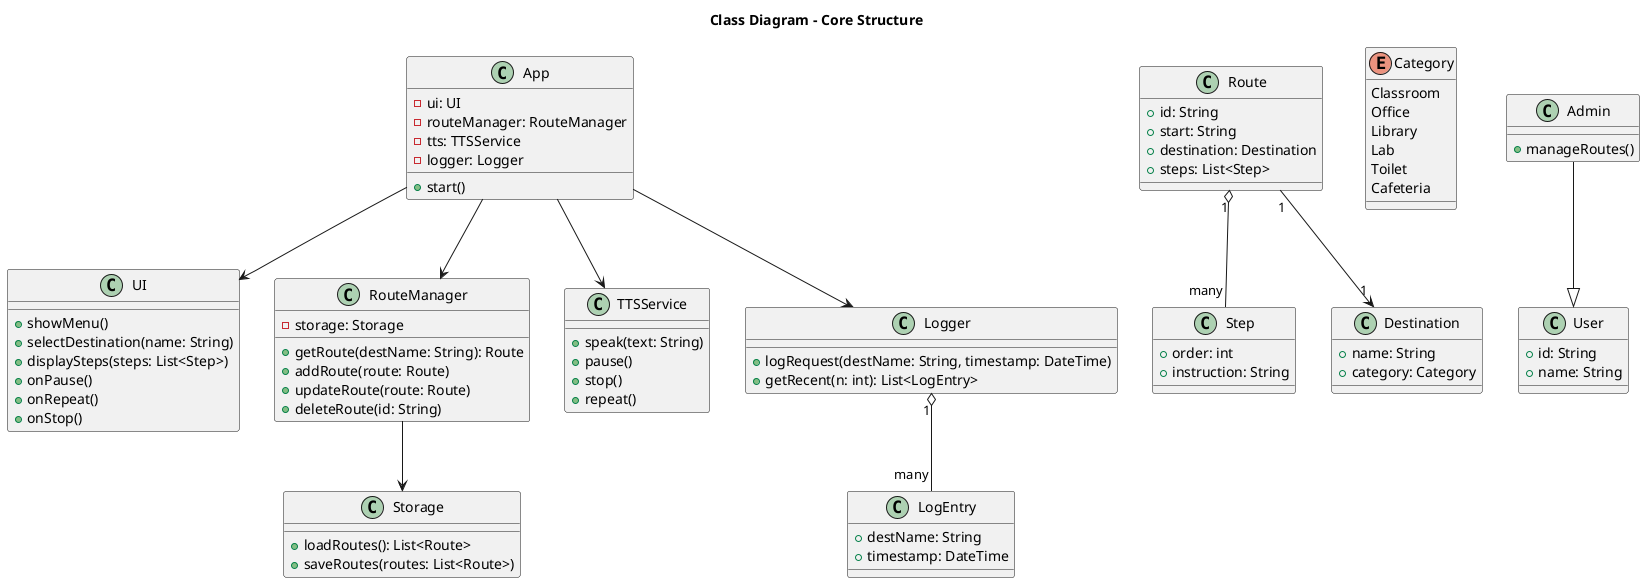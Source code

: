 @startuml
title Class Diagram - Core Structure

class App {
  - ui: UI
  - routeManager: RouteManager
  - tts: TTSService
  - logger: Logger
  + start()
}

class UI {
  + showMenu()
  + selectDestination(name: String)
  + displaySteps(steps: List<Step>)
  + onPause()
  + onRepeat()
  + onStop()
}

class RouteManager {
  - storage: Storage
  + getRoute(destName: String): Route
  + addRoute(route: Route)
  + updateRoute(route: Route)
  + deleteRoute(id: String)
}

class TTSService {
  + speak(text: String)
  + pause()
  + stop()
  + repeat()
}

class Logger {
  + logRequest(destName: String, timestamp: DateTime)
  + getRecent(n: int): List<LogEntry>
}

class LogEntry {
  + destName: String
  + timestamp: DateTime
}

class Storage {
  + loadRoutes(): List<Route>
  + saveRoutes(routes: List<Route>)
}

class Route {
  + id: String
  + start: String
  + destination: Destination
  + steps: List<Step>
}

class Step {
  + order: int
  + instruction: String
}

class Destination {
  + name: String
  + category: Category
}

enum Category {
  Classroom
  Office
  Library
  Lab
  Toilet
  Cafeteria
}

class User {
  + id: String
  + name: String
}

class Admin {
  + manageRoutes()
}

App --> UI
App --> RouteManager
App --> TTSService
App --> Logger

RouteManager --> Storage
Route "1" o-- "many" Step
Route "1" --> "1" Destination
Logger "1" o-- "many" LogEntry
Admin --|> User

@enduml
